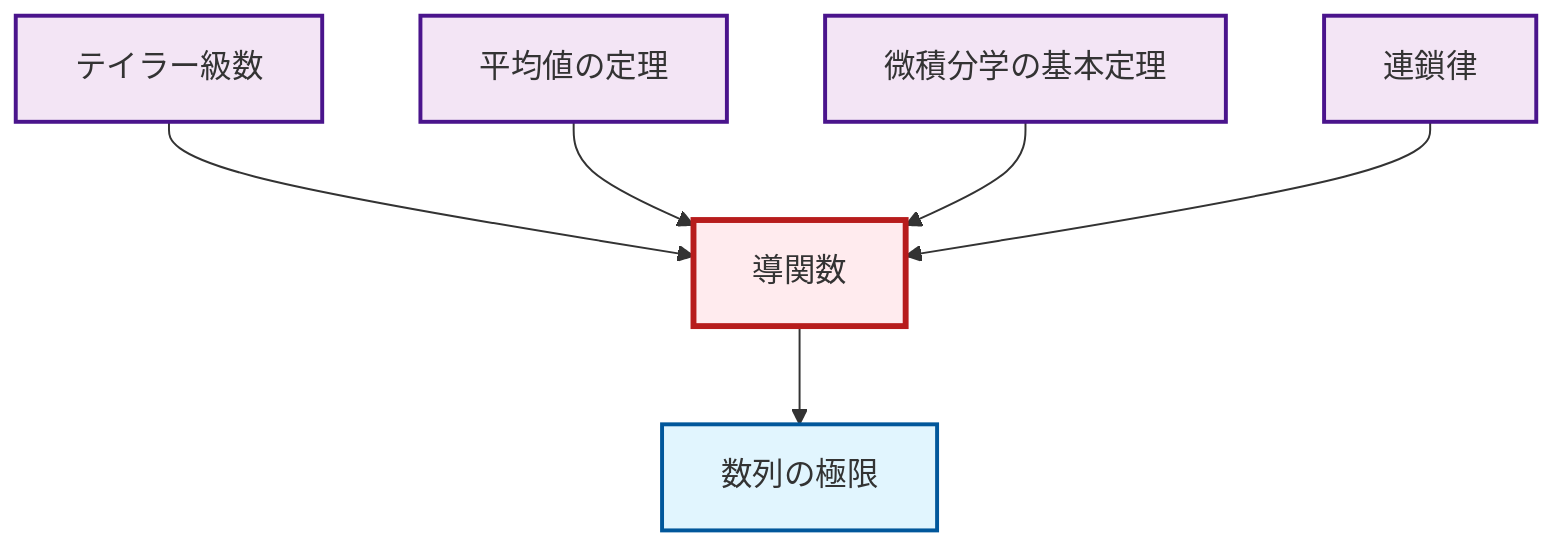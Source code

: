 graph TD
    classDef definition fill:#e1f5fe,stroke:#01579b,stroke-width:2px
    classDef theorem fill:#f3e5f5,stroke:#4a148c,stroke-width:2px
    classDef axiom fill:#fff3e0,stroke:#e65100,stroke-width:2px
    classDef example fill:#e8f5e9,stroke:#1b5e20,stroke-width:2px
    classDef current fill:#ffebee,stroke:#b71c1c,stroke-width:3px
    thm-chain-rule["連鎖律"]:::theorem
    def-derivative["導関数"]:::definition
    thm-taylor-series["テイラー級数"]:::theorem
    thm-mean-value["平均値の定理"]:::theorem
    def-limit["数列の極限"]:::definition
    thm-fundamental-calculus["微積分学の基本定理"]:::theorem
    def-derivative --> def-limit
    thm-taylor-series --> def-derivative
    thm-mean-value --> def-derivative
    thm-fundamental-calculus --> def-derivative
    thm-chain-rule --> def-derivative
    class def-derivative current